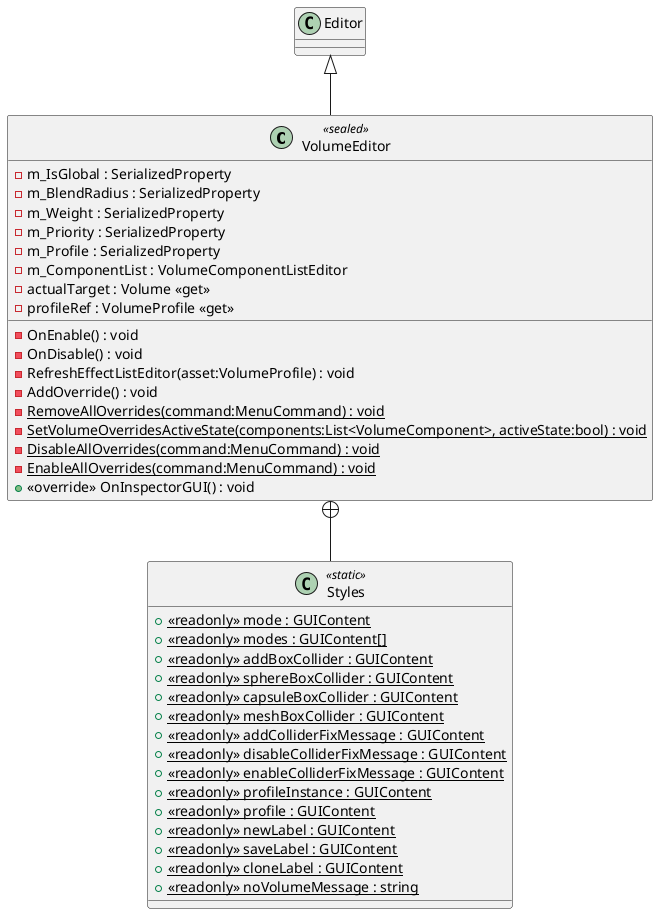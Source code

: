 @startuml
class VolumeEditor <<sealed>> {
    - m_IsGlobal : SerializedProperty
    - m_BlendRadius : SerializedProperty
    - m_Weight : SerializedProperty
    - m_Priority : SerializedProperty
    - m_Profile : SerializedProperty
    - m_ComponentList : VolumeComponentListEditor
    - actualTarget : Volume <<get>>
    - profileRef : VolumeProfile <<get>>
    - OnEnable() : void
    - OnDisable() : void
    - RefreshEffectListEditor(asset:VolumeProfile) : void
    - AddOverride() : void
    - {static} RemoveAllOverrides(command:MenuCommand) : void
    - {static} SetVolumeOverridesActiveState(components:List<VolumeComponent>, activeState:bool) : void
    - {static} DisableAllOverrides(command:MenuCommand) : void
    - {static} EnableAllOverrides(command:MenuCommand) : void
    + <<override>> OnInspectorGUI() : void
}
class Styles <<static>> {
    + {static} <<readonly>> mode : GUIContent
    + {static} <<readonly>> modes : GUIContent[]
    + {static} <<readonly>> addBoxCollider : GUIContent
    + {static} <<readonly>> sphereBoxCollider : GUIContent
    + {static} <<readonly>> capsuleBoxCollider : GUIContent
    + {static} <<readonly>> meshBoxCollider : GUIContent
    + {static} <<readonly>> addColliderFixMessage : GUIContent
    + {static} <<readonly>> disableColliderFixMessage : GUIContent
    + {static} <<readonly>> enableColliderFixMessage : GUIContent
    + {static} <<readonly>> profileInstance : GUIContent
    + {static} <<readonly>> profile : GUIContent
    + {static} <<readonly>> newLabel : GUIContent
    + {static} <<readonly>> saveLabel : GUIContent
    + {static} <<readonly>> cloneLabel : GUIContent
    + {static} <<readonly>> noVolumeMessage : string
}
Editor <|-- VolumeEditor
VolumeEditor +-- Styles
@enduml

